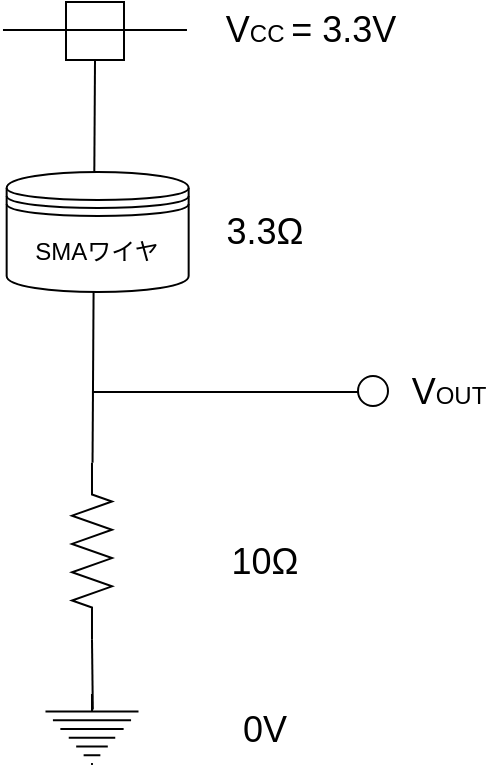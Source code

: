<mxfile version="13.10.0" type="embed">
    <diagram id="ozson1Mpx076eq1y-JPa" name="ページ1">
        <mxGraphModel dx="1454" dy="944" grid="0" gridSize="10" guides="1" tooltips="1" connect="1" arrows="1" fold="1" page="1" pageScale="1" pageWidth="827" pageHeight="1169" math="0" shadow="0">
            <root>
                <mxCell id="0"/>
                <mxCell id="1" parent="0"/>
                <mxCell id="4" value="&lt;font style=&quot;font-size: 18px&quot;&gt;3.3Ω&lt;/font&gt;" style="text;html=1;align=center;verticalAlign=middle;resizable=0;points=[];autosize=1;" vertex="1" parent="1">
                    <mxGeometry x="459" y="346" width="50" height="20" as="geometry"/>
                </mxCell>
                <mxCell id="5" value="" style="whiteSpace=wrap;html=1;aspect=fixed;" vertex="1" parent="1">
                    <mxGeometry x="385" y="241" width="29" height="29" as="geometry"/>
                </mxCell>
                <mxCell id="12" value="" style="pointerEvents=1;verticalLabelPosition=bottom;shadow=0;dashed=0;align=center;html=1;verticalAlign=top;shape=mxgraph.electrical.resistors.resistor_2;rotation=-90;" vertex="1" parent="1">
                    <mxGeometry x="353.83" y="505.5" width="88.33" height="20" as="geometry"/>
                </mxCell>
                <mxCell id="14" value="" style="endArrow=none;html=1;" edge="1" parent="1">
                    <mxGeometry width="50" height="50" relative="1" as="geometry">
                        <mxPoint x="353.49" y="255" as="sourcePoint"/>
                        <mxPoint x="445.49" y="255" as="targetPoint"/>
                    </mxGeometry>
                </mxCell>
                <mxCell id="15" value="" style="endArrow=none;html=1;entryX=0.5;entryY=1;entryDx=0;entryDy=0;" edge="1" parent="1" source="12" target="5">
                    <mxGeometry width="50" height="50" relative="1" as="geometry">
                        <mxPoint x="443" y="504" as="sourcePoint"/>
                        <mxPoint x="493" y="454" as="targetPoint"/>
                    </mxGeometry>
                </mxCell>
                <mxCell id="3" value="SMAワイヤ" style="shape=datastore;whiteSpace=wrap;html=1;" vertex="1" parent="1">
                    <mxGeometry x="355.33" y="326" width="91" height="60" as="geometry"/>
                </mxCell>
                <mxCell id="16" value="" style="endArrow=none;html=1;" edge="1" parent="1">
                    <mxGeometry width="50" height="50" relative="1" as="geometry">
                        <mxPoint x="398" y="436" as="sourcePoint"/>
                        <mxPoint x="538" y="436" as="targetPoint"/>
                    </mxGeometry>
                </mxCell>
                <mxCell id="17" value="&lt;font&gt;&lt;span style=&quot;font-size: 18px&quot;&gt;V&lt;/span&gt;&lt;font style=&quot;font-size: 12px&quot;&gt;OUT&lt;/font&gt;&lt;/font&gt;" style="text;html=1;align=center;verticalAlign=middle;resizable=0;points=[];autosize=1;" vertex="1" parent="1">
                    <mxGeometry x="552" y="425.5" width="47" height="20" as="geometry"/>
                </mxCell>
                <mxCell id="18" value="" style="verticalLabelPosition=bottom;shadow=0;dashed=0;align=center;html=1;verticalAlign=top;strokeWidth=1;shape=ellipse;perimeter=ellipsePerimeter;" vertex="1" parent="1">
                    <mxGeometry x="531" y="428" width="15" height="15" as="geometry"/>
                </mxCell>
                <mxCell id="19" value="&lt;font style=&quot;font-size: 18px&quot;&gt;V&lt;/font&gt;&lt;font style=&quot;font-size: 12px&quot;&gt;CC&amp;nbsp;&lt;/font&gt;&lt;font style=&quot;font-size: 18px&quot;&gt;= 3.3V&lt;/font&gt;" style="text;html=1;align=center;verticalAlign=middle;resizable=0;points=[];autosize=1;" vertex="1" parent="1">
                    <mxGeometry x="459" y="244.5" width="95" height="20" as="geometry"/>
                </mxCell>
                <mxCell id="20" value="&lt;font style=&quot;font-size: 18px&quot;&gt;10Ω&lt;/font&gt;" style="text;html=1;align=center;verticalAlign=middle;resizable=0;points=[];autosize=1;" vertex="1" parent="1">
                    <mxGeometry x="462" y="511" width="44" height="20" as="geometry"/>
                </mxCell>
                <mxCell id="21" value="" style="pointerEvents=1;verticalLabelPosition=bottom;shadow=0;dashed=0;align=center;html=1;verticalAlign=top;shape=mxgraph.electrical.signal_sources.protective_earth;" vertex="1" parent="1">
                    <mxGeometry x="374.74" y="587" width="46.51" height="35" as="geometry"/>
                </mxCell>
                <mxCell id="22" value="" style="endArrow=none;html=1;entryX=0;entryY=0.5;entryDx=0;entryDy=0;entryPerimeter=0;exitX=0.509;exitY=0.223;exitDx=0;exitDy=0;exitPerimeter=0;" edge="1" parent="1" source="21" target="12">
                    <mxGeometry width="50" height="50" relative="1" as="geometry">
                        <mxPoint x="457.766" y="774.335" as="sourcePoint"/>
                        <mxPoint x="459" y="573" as="targetPoint"/>
                    </mxGeometry>
                </mxCell>
                <mxCell id="23" value="&lt;font style=&quot;font-size: 18px&quot;&gt;0V&lt;/font&gt;" style="text;html=1;align=center;verticalAlign=middle;resizable=0;points=[];autosize=1;" vertex="1" parent="1">
                    <mxGeometry x="468" y="594.5" width="32" height="20" as="geometry"/>
                </mxCell>
            </root>
        </mxGraphModel>
    </diagram>
</mxfile>